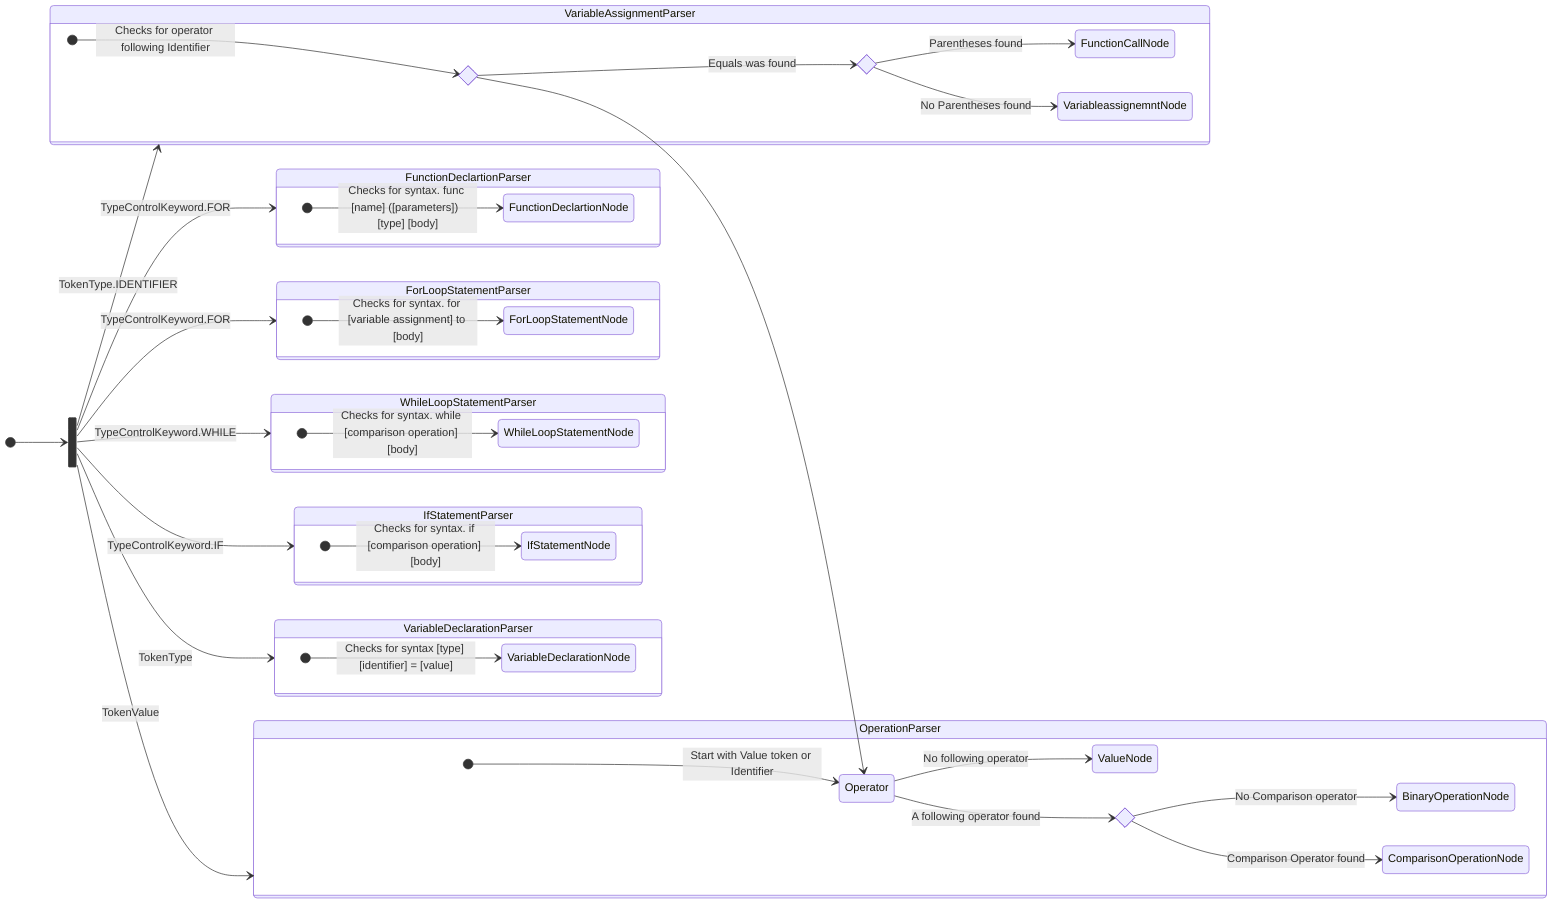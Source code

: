 stateDiagram-v2
    direction LR
    state Fork <<fork>>
    [*] --> Fork

    Fork --> FunctionDeclartionParser : TypeControlKeyword.FOR
    state FunctionDeclartionParser {
        direction LR
        [*] --> FunctionDeclartionNode : Checks for syntax. func [name] ([parameters])  [type] [body]
    }

    Fork --> ForLoopStatementParser : TypeControlKeyword.FOR
    state ForLoopStatementParser {
        direction LR
        [*] --> ForLoopStatementNode : Checks for syntax. for [variable assignment] to [body]
    }

    Fork --> WhileLoopStatementParser : TypeControlKeyword.WHILE
    state WhileLoopStatementParser {
        direction LR
        [*] --> WhileLoopStatementNode : Checks for syntax. while [comparison operation] [body]
    }

    Fork --> IfStatementParser : TypeControlKeyword.IF
    state IfStatementParser {
        direction LR
        [*] --> IfStatementNode : Checks for syntax. if [comparison operation] [body]
    }

    Fork --> VariableDeclarationParser : TokenType
    state VariableDeclarationParser {
        direction LR
        [*] --> VariableDeclarationNode : Checks for syntax [type] [identifier] = [value]
    }

    Fork--> VariableAssignmentParser : TokenType.IDENTIFIER
    state VariableAssignmentParser {
        direction LR
        state EqualsOperator <<choice>>
        [*] --> EqualsOperator : Checks for operator following Identifier
        state LeftParantheses <<choice>>
        EqualsOperator --> LeftParantheses: Equals was found
        LeftParantheses --> FunctionCallNode : Parentheses found
        LeftParantheses --> VariableassignemntNode : No Parentheses found

    }
    EqualsOperator --> Operator
    
    Fork --> OperationParser : TokenValue
    state OperationParser{
        direction LR
        state Operator <<choice>>
        [*] --> Operator : Start with Value token or Identifier
        Operator --> ValueNode : No following operator

        state DoubleOperator <<choice>>
        Operator --> DoubleOperator : A following operator found
        DoubleOperator --> BinaryOperationNode : No Comparison operator
        DoubleOperator --> ComparisonOperationNode : Comparison Operator found
    }
